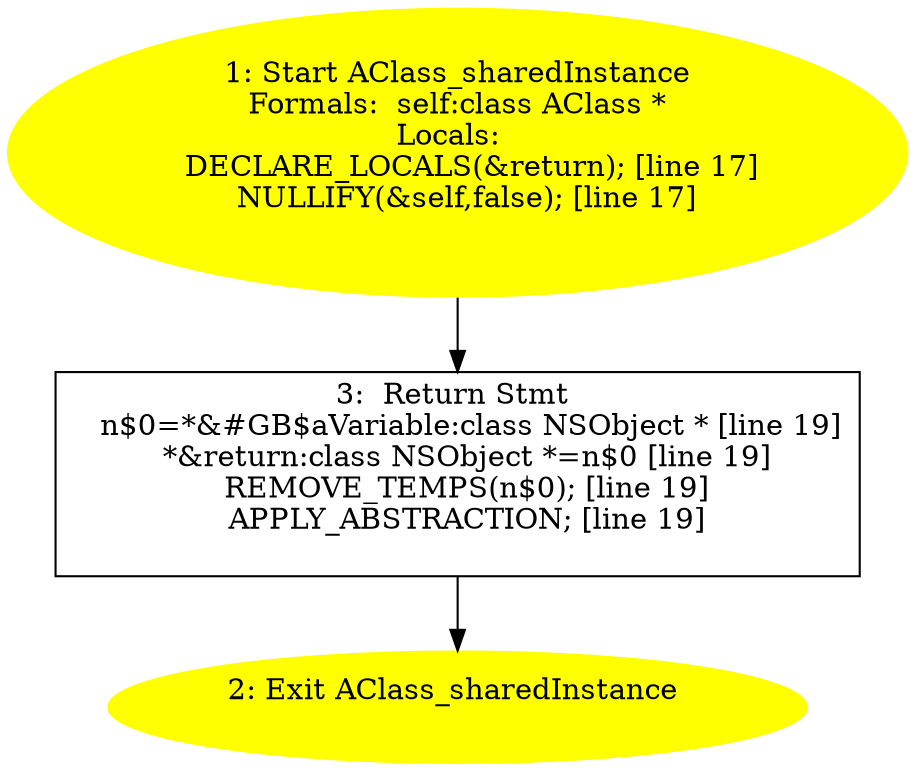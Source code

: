 digraph iCFG {
3 [label="3:  Return Stmt \n   n$0=*&#GB$aVariable:class NSObject * [line 19]\n  *&return:class NSObject *=n$0 [line 19]\n  REMOVE_TEMPS(n$0); [line 19]\n  APPLY_ABSTRACTION; [line 19]\n " shape="box"]
	

	 3 -> 2 ;
2 [label="2: Exit AClass_sharedInstance \n  " color=yellow style=filled]
	

1 [label="1: Start AClass_sharedInstance\nFormals:  self:class AClass *\nLocals:  \n   DECLARE_LOCALS(&return); [line 17]\n  NULLIFY(&self,false); [line 17]\n " color=yellow style=filled]
	

	 1 -> 3 ;
}
